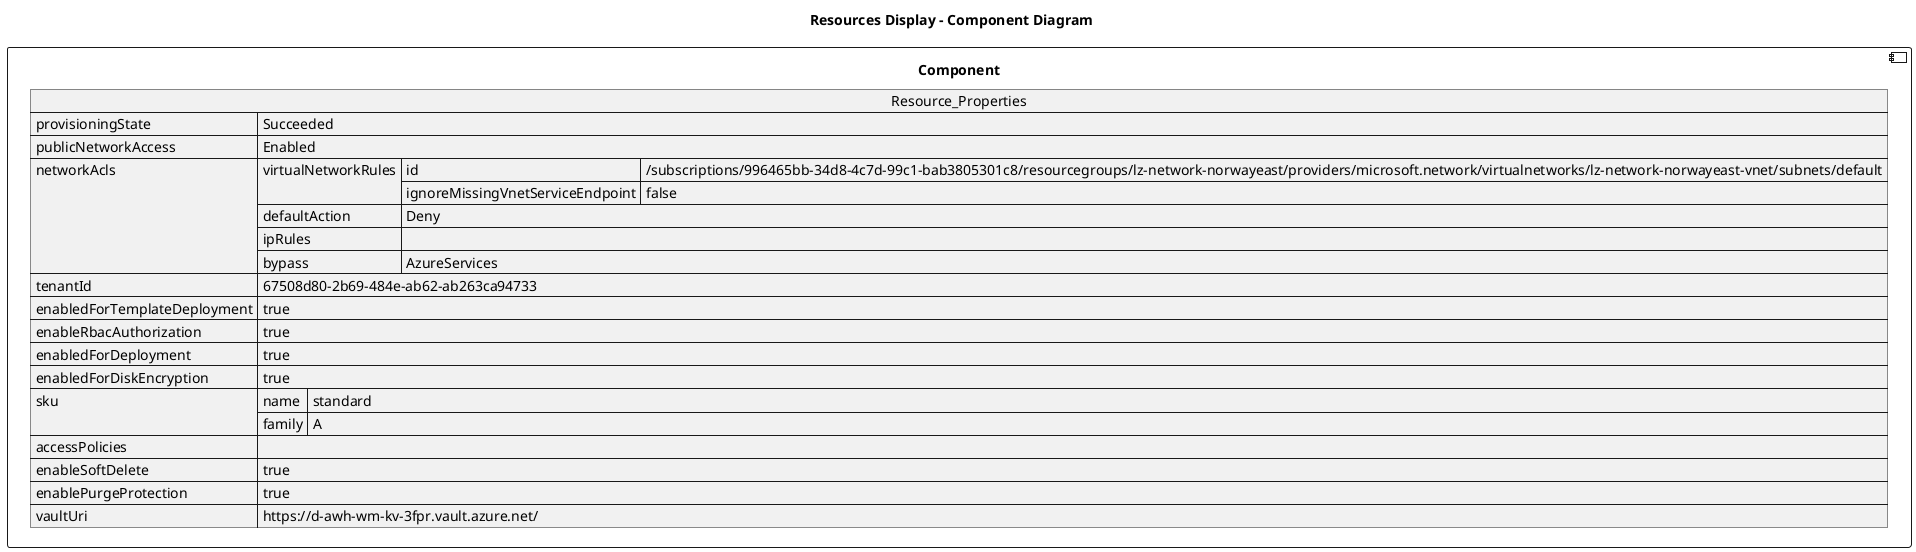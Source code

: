 @startuml

title Resources Display - Component Diagram

component Component {

json  Resource_Properties {
  "provisioningState": "Succeeded",
  "publicNetworkAccess": "Enabled",
  "networkAcls": {
    "virtualNetworkRules": [
      {
        "id": "/subscriptions/996465bb-34d8-4c7d-99c1-bab3805301c8/resourcegroups/lz-network-norwayeast/providers/microsoft.network/virtualnetworks/lz-network-norwayeast-vnet/subnets/default",
        "ignoreMissingVnetServiceEndpoint": false
      }
    ],
    "defaultAction": "Deny",
    "ipRules": [],
    "bypass": "AzureServices"
  },
  "tenantId": "67508d80-2b69-484e-ab62-ab263ca94733",
  "enabledForTemplateDeployment": true,
  "enableRbacAuthorization": true,
  "enabledForDeployment": true,
  "enabledForDiskEncryption": true,
  "sku": {
    "name": "standard",
    "family": "A"
  },
  "accessPolicies": [],
  "enableSoftDelete": true,
  "enablePurgeProtection": true,
  "vaultUri": "https://d-awh-wm-kv-3fpr.vault.azure.net/"
}
}
@enduml
